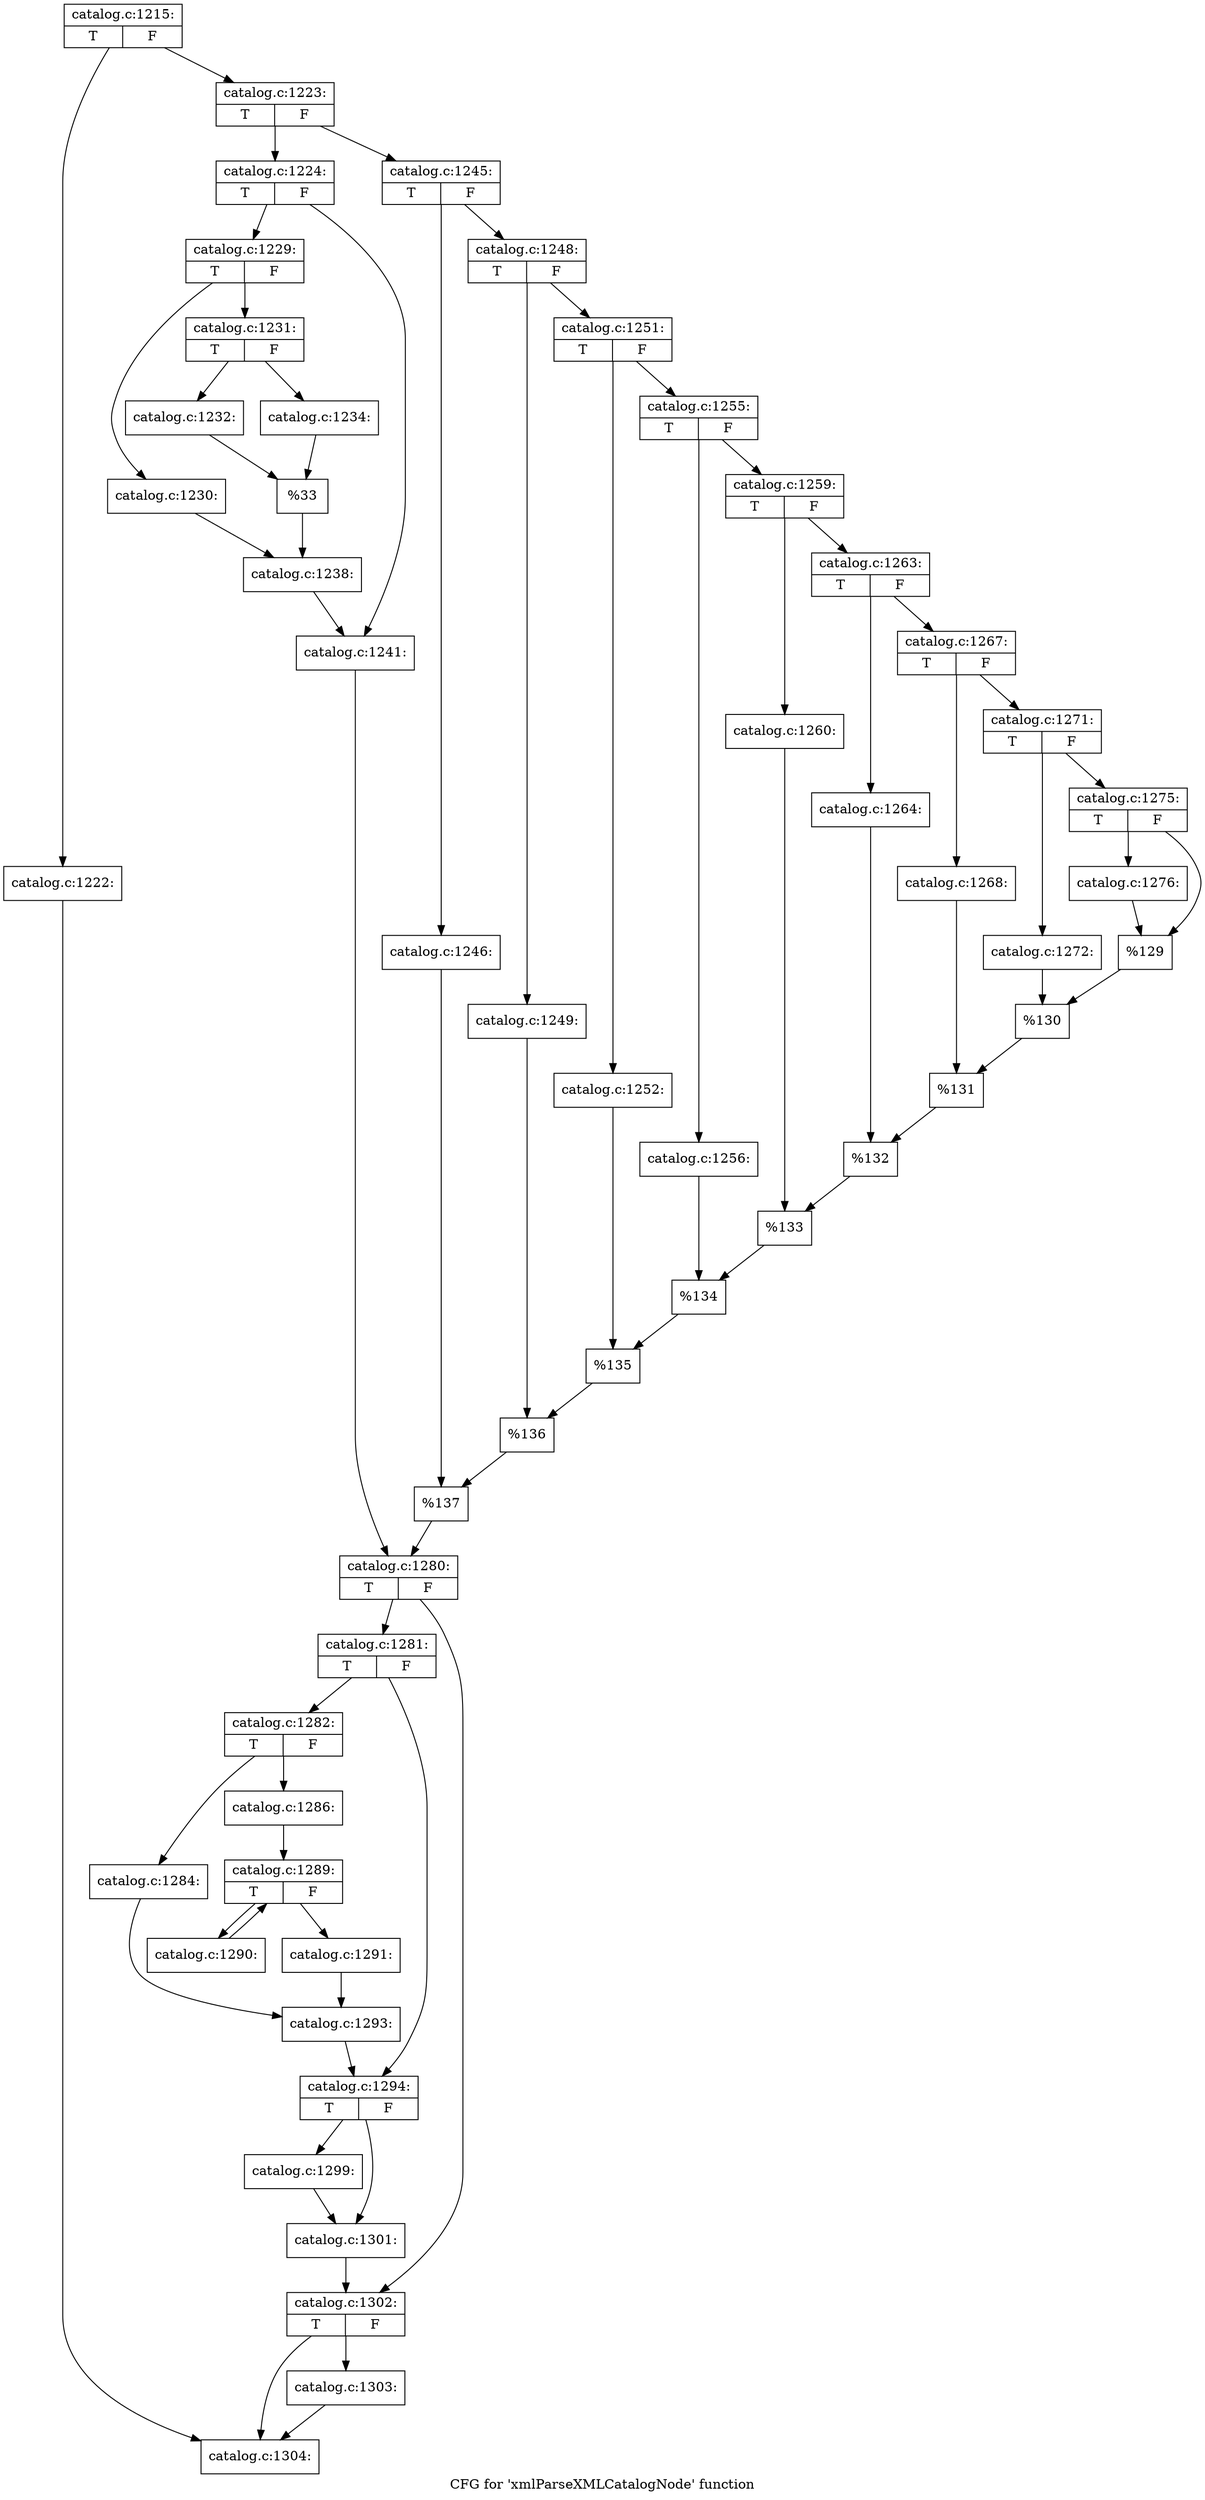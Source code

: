 digraph "CFG for 'xmlParseXMLCatalogNode' function" {
	label="CFG for 'xmlParseXMLCatalogNode' function";

	Node0x3a221a0 [shape=record,label="{catalog.c:1215:|{<s0>T|<s1>F}}"];
	Node0x3a221a0 -> Node0x394f680;
	Node0x3a221a0 -> Node0x394f6d0;
	Node0x394f680 [shape=record,label="{catalog.c:1222:}"];
	Node0x394f680 -> Node0x3a3ad60;
	Node0x394f6d0 [shape=record,label="{catalog.c:1223:|{<s0>T|<s1>F}}"];
	Node0x394f6d0 -> Node0x394fa20;
	Node0x394f6d0 -> Node0x394fac0;
	Node0x394fa20 [shape=record,label="{catalog.c:1224:|{<s0>T|<s1>F}}"];
	Node0x394fa20 -> Node0x3951ab0;
	Node0x394fa20 -> Node0x3951b00;
	Node0x3951ab0 [shape=record,label="{catalog.c:1229:|{<s0>T|<s1>F}}"];
	Node0x3951ab0 -> Node0x3951ec0;
	Node0x3951ab0 -> Node0x3951f60;
	Node0x3951ec0 [shape=record,label="{catalog.c:1230:}"];
	Node0x3951ec0 -> Node0x3951f10;
	Node0x3951f60 [shape=record,label="{catalog.c:1231:|{<s0>T|<s1>F}}"];
	Node0x3951f60 -> Node0x3a2a030;
	Node0x3951f60 -> Node0x3a2a0d0;
	Node0x3a2a030 [shape=record,label="{catalog.c:1232:}"];
	Node0x3a2a030 -> Node0x3a2a080;
	Node0x3a2a0d0 [shape=record,label="{catalog.c:1234:}"];
	Node0x3a2a0d0 -> Node0x3a2a080;
	Node0x3a2a080 [shape=record,label="{%33}"];
	Node0x3a2a080 -> Node0x3951f10;
	Node0x3951f10 [shape=record,label="{catalog.c:1238:}"];
	Node0x3951f10 -> Node0x3951b00;
	Node0x3951b00 [shape=record,label="{catalog.c:1241:}"];
	Node0x3951b00 -> Node0x394fa70;
	Node0x394fac0 [shape=record,label="{catalog.c:1245:|{<s0>T|<s1>F}}"];
	Node0x394fac0 -> Node0x3939eb0;
	Node0x394fac0 -> Node0x3939f50;
	Node0x3939eb0 [shape=record,label="{catalog.c:1246:}"];
	Node0x3939eb0 -> Node0x3939f00;
	Node0x3939f50 [shape=record,label="{catalog.c:1248:|{<s0>T|<s1>F}}"];
	Node0x3939f50 -> Node0x39369e0;
	Node0x3939f50 -> Node0x39371c0;
	Node0x39369e0 [shape=record,label="{catalog.c:1249:}"];
	Node0x39369e0 -> Node0x3936d10;
	Node0x39371c0 [shape=record,label="{catalog.c:1251:|{<s0>T|<s1>F}}"];
	Node0x39371c0 -> Node0x3a30230;
	Node0x39371c0 -> Node0x3a302d0;
	Node0x3a30230 [shape=record,label="{catalog.c:1252:}"];
	Node0x3a30230 -> Node0x3a30280;
	Node0x3a302d0 [shape=record,label="{catalog.c:1255:|{<s0>T|<s1>F}}"];
	Node0x3a302d0 -> Node0x3979840;
	Node0x3a302d0 -> Node0x39798e0;
	Node0x3979840 [shape=record,label="{catalog.c:1256:}"];
	Node0x3979840 -> Node0x3979890;
	Node0x39798e0 [shape=record,label="{catalog.c:1259:|{<s0>T|<s1>F}}"];
	Node0x39798e0 -> Node0x3a325b0;
	Node0x39798e0 -> Node0x3a32650;
	Node0x3a325b0 [shape=record,label="{catalog.c:1260:}"];
	Node0x3a325b0 -> Node0x3a32600;
	Node0x3a32650 [shape=record,label="{catalog.c:1263:|{<s0>T|<s1>F}}"];
	Node0x3a32650 -> Node0x3a33330;
	Node0x3a32650 -> Node0x3a333d0;
	Node0x3a33330 [shape=record,label="{catalog.c:1264:}"];
	Node0x3a33330 -> Node0x3a33380;
	Node0x3a333d0 [shape=record,label="{catalog.c:1267:|{<s0>T|<s1>F}}"];
	Node0x3a333d0 -> Node0x3a340a0;
	Node0x3a333d0 -> Node0x3a34140;
	Node0x3a340a0 [shape=record,label="{catalog.c:1268:}"];
	Node0x3a340a0 -> Node0x3a340f0;
	Node0x3a34140 [shape=record,label="{catalog.c:1271:|{<s0>T|<s1>F}}"];
	Node0x3a34140 -> Node0x39cbb40;
	Node0x3a34140 -> Node0x39cbbe0;
	Node0x39cbb40 [shape=record,label="{catalog.c:1272:}"];
	Node0x39cbb40 -> Node0x39cbb90;
	Node0x39cbbe0 [shape=record,label="{catalog.c:1275:|{<s0>T|<s1>F}}"];
	Node0x39cbbe0 -> Node0x3a369b0;
	Node0x39cbbe0 -> Node0x3a36a00;
	Node0x3a369b0 [shape=record,label="{catalog.c:1276:}"];
	Node0x3a369b0 -> Node0x3a36a00;
	Node0x3a36a00 [shape=record,label="{%129}"];
	Node0x3a36a00 -> Node0x39cbb90;
	Node0x39cbb90 [shape=record,label="{%130}"];
	Node0x39cbb90 -> Node0x3a340f0;
	Node0x3a340f0 [shape=record,label="{%131}"];
	Node0x3a340f0 -> Node0x3a33380;
	Node0x3a33380 [shape=record,label="{%132}"];
	Node0x3a33380 -> Node0x3a32600;
	Node0x3a32600 [shape=record,label="{%133}"];
	Node0x3a32600 -> Node0x3979890;
	Node0x3979890 [shape=record,label="{%134}"];
	Node0x3979890 -> Node0x3a30280;
	Node0x3a30280 [shape=record,label="{%135}"];
	Node0x3a30280 -> Node0x3936d10;
	Node0x3936d10 [shape=record,label="{%136}"];
	Node0x3936d10 -> Node0x3939f00;
	Node0x3939f00 [shape=record,label="{%137}"];
	Node0x3939f00 -> Node0x394fa70;
	Node0x394fa70 [shape=record,label="{catalog.c:1280:|{<s0>T|<s1>F}}"];
	Node0x394fa70 -> Node0x3a37dd0;
	Node0x394fa70 -> Node0x3a37e20;
	Node0x3a37dd0 [shape=record,label="{catalog.c:1281:|{<s0>T|<s1>F}}"];
	Node0x3a37dd0 -> Node0x3a381e0;
	Node0x3a37dd0 -> Node0x3a38230;
	Node0x3a381e0 [shape=record,label="{catalog.c:1282:|{<s0>T|<s1>F}}"];
	Node0x3a381e0 -> Node0x3a387d0;
	Node0x3a381e0 -> Node0x3a38870;
	Node0x3a387d0 [shape=record,label="{catalog.c:1284:}"];
	Node0x3a387d0 -> Node0x3a38820;
	Node0x3a38870 [shape=record,label="{catalog.c:1286:}"];
	Node0x3a38870 -> Node0x3a39500;
	Node0x3a39500 [shape=record,label="{catalog.c:1289:|{<s0>T|<s1>F}}"];
	Node0x3a39500 -> Node0x3a39a20;
	Node0x3a39500 -> Node0x3a39720;
	Node0x3a39a20 [shape=record,label="{catalog.c:1290:}"];
	Node0x3a39a20 -> Node0x3a39500;
	Node0x3a39720 [shape=record,label="{catalog.c:1291:}"];
	Node0x3a39720 -> Node0x3a38820;
	Node0x3a38820 [shape=record,label="{catalog.c:1293:}"];
	Node0x3a38820 -> Node0x3a38230;
	Node0x3a38230 [shape=record,label="{catalog.c:1294:|{<s0>T|<s1>F}}"];
	Node0x3a38230 -> Node0x3a3a1e0;
	Node0x3a38230 -> Node0x3a3a230;
	Node0x3a3a1e0 [shape=record,label="{catalog.c:1299:}"];
	Node0x3a3a1e0 -> Node0x3a3a230;
	Node0x3a3a230 [shape=record,label="{catalog.c:1301:}"];
	Node0x3a3a230 -> Node0x3a37e20;
	Node0x3a37e20 [shape=record,label="{catalog.c:1302:|{<s0>T|<s1>F}}"];
	Node0x3a37e20 -> Node0x3a3ad10;
	Node0x3a37e20 -> Node0x3a3ad60;
	Node0x3a3ad10 [shape=record,label="{catalog.c:1303:}"];
	Node0x3a3ad10 -> Node0x3a3ad60;
	Node0x3a3ad60 [shape=record,label="{catalog.c:1304:}"];
}
